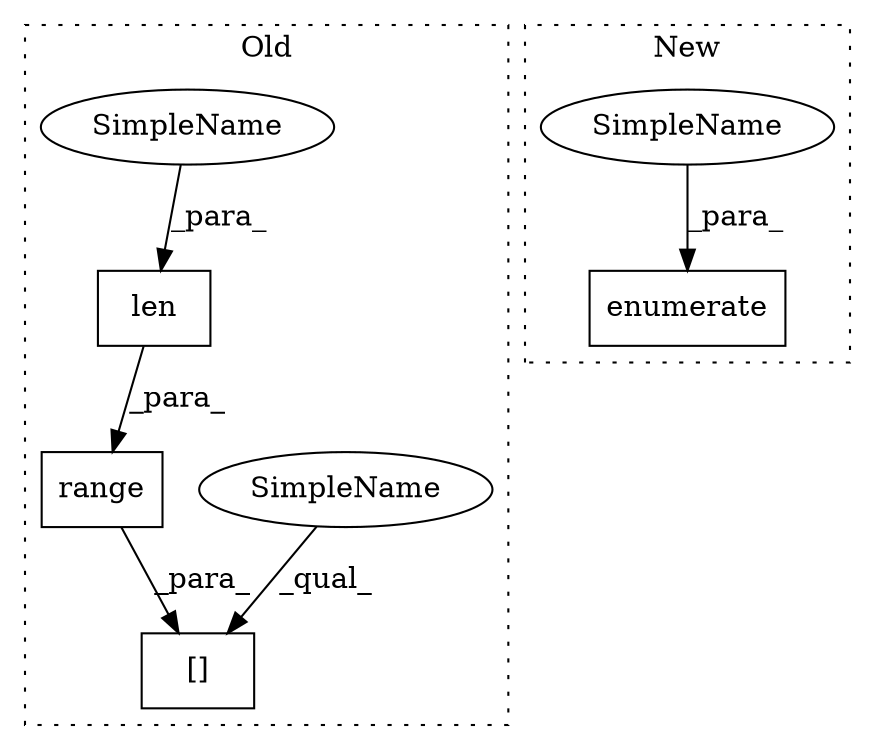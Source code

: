 digraph G {
subgraph cluster0 {
1 [label="len" a="32" s="871,884" l="4,1" shape="box"];
3 [label="range" a="32" s="865,885" l="6,1" shape="box"];
4 [label="[]" a="2" s="965,976" l="10,1" shape="box"];
5 [label="SimpleName" a="42" s="965" l="9" shape="ellipse"];
6 [label="SimpleName" a="42" s="875" l="9" shape="ellipse"];
label = "Old";
style="dotted";
}
subgraph cluster1 {
2 [label="enumerate" a="32" s="1355,1374" l="10,1" shape="box"];
7 [label="SimpleName" a="42" s="1365" l="9" shape="ellipse"];
label = "New";
style="dotted";
}
1 -> 3 [label="_para_"];
3 -> 4 [label="_para_"];
5 -> 4 [label="_qual_"];
6 -> 1 [label="_para_"];
7 -> 2 [label="_para_"];
}